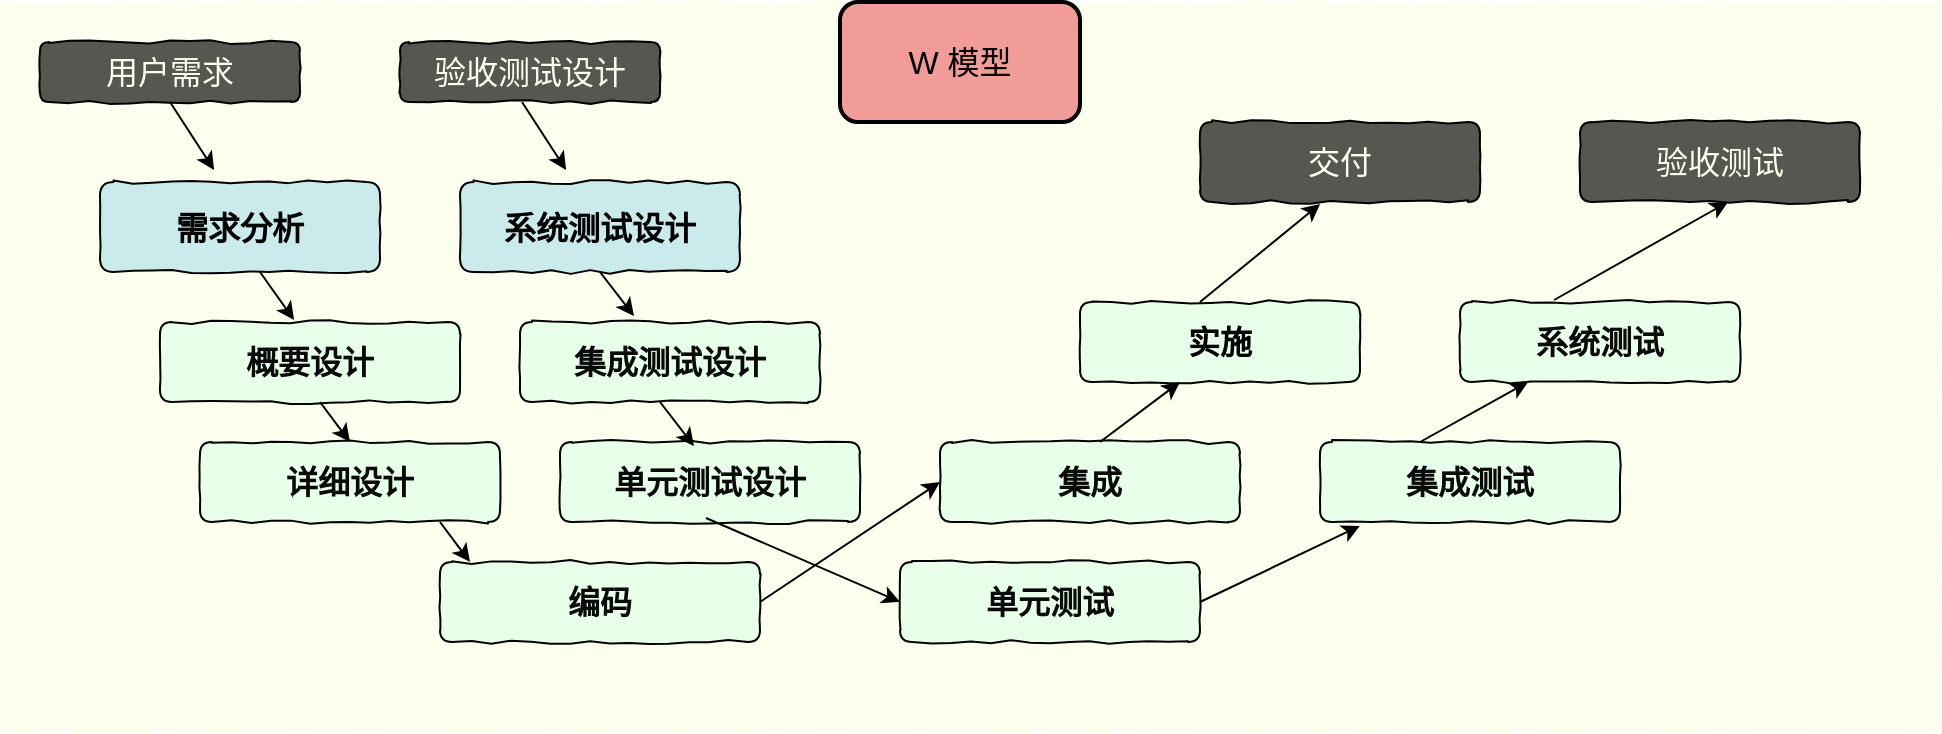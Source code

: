 <mxfile version="15.3.7" type="device"><diagram id="yN2hOOXRlghHJGtt7cZH" name="Page-1"><mxGraphModel dx="1422" dy="706" grid="1" gridSize="10" guides="1" tooltips="1" connect="1" arrows="1" fold="1" page="1" pageScale="1" pageWidth="827" pageHeight="1169" math="0" shadow="0"><root><mxCell id="0"/><mxCell id="1" parent="0"/><mxCell id="DgQMjEMN01pDvKfKhJUD-1" value="" style="rounded=0;whiteSpace=wrap;html=1;fillColor=#FCFFED;strokeColor=none;comic=1;" vertex="1" parent="1"><mxGeometry x="130" y="90" width="970" height="365" as="geometry"/></mxCell><mxCell id="DgQMjEMN01pDvKfKhJUD-2" value="&lt;font color=&quot;#fcffed&quot;&gt;&lt;span style=&quot;font-size: 16px&quot;&gt;用户需求&lt;/span&gt;&lt;/font&gt;" style="rounded=1;whiteSpace=wrap;html=1;fillColor=#565751;comic=1;" vertex="1" parent="1"><mxGeometry x="150" y="110" width="130" height="30" as="geometry"/></mxCell><mxCell id="DgQMjEMN01pDvKfKhJUD-3" value="&lt;font color=&quot;#0a0a0a&quot;&gt;&lt;span style=&quot;font-size: 16px&quot;&gt;&lt;b&gt;概要设计&lt;/b&gt;&lt;/span&gt;&lt;/font&gt;" style="rounded=1;whiteSpace=wrap;html=1;fillColor=#E8FFEA;comic=1;" vertex="1" parent="1"><mxGeometry x="210" y="250" width="150" height="40" as="geometry"/></mxCell><mxCell id="DgQMjEMN01pDvKfKhJUD-4" value="&lt;font style=&quot;font-size: 16px&quot;&gt;&lt;b&gt;需求分析&lt;/b&gt;&lt;/font&gt;" style="rounded=1;whiteSpace=wrap;html=1;fillColor=#CAEAEB;comic=1;" vertex="1" parent="1"><mxGeometry x="180" y="180" width="140" height="45" as="geometry"/></mxCell><mxCell id="DgQMjEMN01pDvKfKhJUD-5" value="&lt;font color=&quot;#0a0a0a&quot;&gt;&lt;span style=&quot;font-size: 16px&quot;&gt;&lt;b&gt;详细设计&lt;/b&gt;&lt;/span&gt;&lt;/font&gt;" style="rounded=1;whiteSpace=wrap;html=1;fillColor=#E8FFEA;comic=1;" vertex="1" parent="1"><mxGeometry x="230" y="310" width="150" height="40" as="geometry"/></mxCell><mxCell id="DgQMjEMN01pDvKfKhJUD-6" value="&lt;font color=&quot;#0a0a0a&quot;&gt;&lt;span style=&quot;font-size: 16px&quot;&gt;&lt;b&gt;编码&lt;/b&gt;&lt;/span&gt;&lt;/font&gt;" style="rounded=1;whiteSpace=wrap;html=1;fillColor=#E8FFEA;comic=1;" vertex="1" parent="1"><mxGeometry x="350" y="370" width="160" height="40" as="geometry"/></mxCell><mxCell id="DgQMjEMN01pDvKfKhJUD-7" value="&lt;font color=&quot;#0a0a0a&quot;&gt;&lt;span style=&quot;font-size: 16px&quot;&gt;&lt;b&gt;单元测试&lt;/b&gt;&lt;/span&gt;&lt;/font&gt;" style="rounded=1;whiteSpace=wrap;html=1;fillColor=#E8FFEA;comic=1;" vertex="1" parent="1"><mxGeometry x="580" y="370" width="150" height="40" as="geometry"/></mxCell><mxCell id="DgQMjEMN01pDvKfKhJUD-8" value="&lt;font color=&quot;#0a0a0a&quot;&gt;&lt;span style=&quot;font-size: 16px&quot;&gt;&lt;b&gt;集成测试&lt;/b&gt;&lt;/span&gt;&lt;/font&gt;" style="rounded=1;whiteSpace=wrap;html=1;fillColor=#E8FFEA;comic=1;" vertex="1" parent="1"><mxGeometry x="790" y="310" width="150" height="40" as="geometry"/></mxCell><mxCell id="DgQMjEMN01pDvKfKhJUD-9" value="&lt;font color=&quot;#0a0a0a&quot;&gt;&lt;span style=&quot;font-size: 16px&quot;&gt;&lt;b&gt;系统测试&lt;/b&gt;&lt;/span&gt;&lt;/font&gt;" style="rounded=1;whiteSpace=wrap;html=1;fillColor=#E8FFEA;comic=1;" vertex="1" parent="1"><mxGeometry x="860" y="240" width="140" height="40" as="geometry"/></mxCell><mxCell id="DgQMjEMN01pDvKfKhJUD-10" value="&lt;font color=&quot;#fcffed&quot;&gt;&lt;span style=&quot;font-size: 16px&quot;&gt;验收测试&lt;/span&gt;&lt;/font&gt;" style="rounded=1;whiteSpace=wrap;html=1;fillColor=#565751;comic=1;" vertex="1" parent="1"><mxGeometry x="920" y="150" width="140" height="40" as="geometry"/></mxCell><mxCell id="DgQMjEMN01pDvKfKhJUD-13" value="&lt;font style=&quot;font-size: 16px&quot;&gt;W 模型&lt;/font&gt;" style="rounded=1;whiteSpace=wrap;html=1;fillColor=#F19C99;strokeWidth=2;" vertex="1" parent="1"><mxGeometry x="550" y="90" width="120" height="60" as="geometry"/></mxCell><mxCell id="DgQMjEMN01pDvKfKhJUD-14" value="&lt;font color=&quot;#0a0a0a&quot;&gt;&lt;span style=&quot;font-size: 16px&quot;&gt;&lt;b&gt;集成&lt;/b&gt;&lt;/span&gt;&lt;/font&gt;" style="rounded=1;whiteSpace=wrap;html=1;fillColor=#E8FFEA;comic=1;" vertex="1" parent="1"><mxGeometry x="600" y="310" width="150" height="40" as="geometry"/></mxCell><mxCell id="DgQMjEMN01pDvKfKhJUD-15" value="&lt;font style=&quot;font-size: 16px&quot;&gt;&lt;b&gt;实施&lt;/b&gt;&lt;/font&gt;" style="rounded=1;whiteSpace=wrap;html=1;fillColor=#E8FFEA;comic=1;" vertex="1" parent="1"><mxGeometry x="670" y="240" width="140" height="40" as="geometry"/></mxCell><mxCell id="DgQMjEMN01pDvKfKhJUD-16" value="&lt;font color=&quot;#fcffed&quot;&gt;&lt;span style=&quot;font-size: 16px&quot;&gt;交付&lt;/span&gt;&lt;/font&gt;" style="rounded=1;whiteSpace=wrap;html=1;fillColor=#565751;comic=1;" vertex="1" parent="1"><mxGeometry x="730" y="150" width="140" height="40" as="geometry"/></mxCell><mxCell id="DgQMjEMN01pDvKfKhJUD-17" value="&lt;font color=&quot;#fcffed&quot;&gt;&lt;span style=&quot;font-size: 16px&quot;&gt;验收测试设计&lt;/span&gt;&lt;/font&gt;" style="rounded=1;whiteSpace=wrap;html=1;fillColor=#565751;comic=1;" vertex="1" parent="1"><mxGeometry x="330" y="110" width="130" height="30" as="geometry"/></mxCell><mxCell id="DgQMjEMN01pDvKfKhJUD-18" value="&lt;font color=&quot;#0a0a0a&quot;&gt;&lt;span style=&quot;font-size: 16px&quot;&gt;&lt;b&gt;集成测试设计&lt;/b&gt;&lt;/span&gt;&lt;/font&gt;" style="rounded=1;whiteSpace=wrap;html=1;fillColor=#E8FFEA;comic=1;" vertex="1" parent="1"><mxGeometry x="390" y="250" width="150" height="40" as="geometry"/></mxCell><mxCell id="DgQMjEMN01pDvKfKhJUD-19" value="&lt;font style=&quot;font-size: 16px&quot;&gt;&lt;b&gt;系统测试设计&lt;/b&gt;&lt;/font&gt;" style="rounded=1;whiteSpace=wrap;html=1;fillColor=#CAEAEB;comic=1;" vertex="1" parent="1"><mxGeometry x="360" y="180" width="140" height="45" as="geometry"/></mxCell><mxCell id="DgQMjEMN01pDvKfKhJUD-20" value="&lt;font color=&quot;#0a0a0a&quot;&gt;&lt;span style=&quot;font-size: 16px&quot;&gt;&lt;b&gt;单元测试设计&lt;/b&gt;&lt;/span&gt;&lt;/font&gt;" style="rounded=1;whiteSpace=wrap;html=1;fillColor=#E8FFEA;comic=1;" vertex="1" parent="1"><mxGeometry x="410" y="310" width="150" height="40" as="geometry"/></mxCell><mxCell id="DgQMjEMN01pDvKfKhJUD-21" value="" style="endArrow=classic;html=1;entryX=0.447;entryY=-0.025;entryDx=0;entryDy=0;entryPerimeter=0;" edge="1" parent="1" target="DgQMjEMN01pDvKfKhJUD-3"><mxGeometry width="50" height="50" relative="1" as="geometry"><mxPoint x="260" y="225" as="sourcePoint"/><mxPoint x="290" y="265" as="targetPoint"/></mxGeometry></mxCell><mxCell id="DgQMjEMN01pDvKfKhJUD-22" value="" style="endArrow=classic;html=1;entryX=0.447;entryY=-0.025;entryDx=0;entryDy=0;entryPerimeter=0;exitX=0.5;exitY=1;exitDx=0;exitDy=0;" edge="1" parent="1" source="DgQMjEMN01pDvKfKhJUD-2"><mxGeometry width="50" height="50" relative="1" as="geometry"><mxPoint x="220" y="150" as="sourcePoint"/><mxPoint x="237.05" y="174" as="targetPoint"/></mxGeometry></mxCell><mxCell id="DgQMjEMN01pDvKfKhJUD-24" value="" style="endArrow=classic;html=1;entryX=0.5;entryY=0;entryDx=0;entryDy=0;exitX=0.5;exitY=1;exitDx=0;exitDy=0;" edge="1" parent="1" target="DgQMjEMN01pDvKfKhJUD-5"><mxGeometry width="50" height="50" relative="1" as="geometry"><mxPoint x="290" y="290" as="sourcePoint"/><mxPoint x="312.05" y="324" as="targetPoint"/></mxGeometry></mxCell><mxCell id="DgQMjEMN01pDvKfKhJUD-25" value="" style="endArrow=classic;html=1;entryX=0.5;entryY=0;entryDx=0;entryDy=0;exitX=0.5;exitY=1;exitDx=0;exitDy=0;" edge="1" parent="1"><mxGeometry width="50" height="50" relative="1" as="geometry"><mxPoint x="350" y="350" as="sourcePoint"/><mxPoint x="365" y="370" as="targetPoint"/></mxGeometry></mxCell><mxCell id="DgQMjEMN01pDvKfKhJUD-26" value="" style="endArrow=classic;html=1;entryX=0.447;entryY=-0.025;entryDx=0;entryDy=0;entryPerimeter=0;exitX=0.5;exitY=1;exitDx=0;exitDy=0;" edge="1" parent="1"><mxGeometry width="50" height="50" relative="1" as="geometry"><mxPoint x="391" y="140" as="sourcePoint"/><mxPoint x="413.05" y="174" as="targetPoint"/></mxGeometry></mxCell><mxCell id="DgQMjEMN01pDvKfKhJUD-27" value="" style="endArrow=classic;html=1;entryX=0.38;entryY=-0.075;entryDx=0;entryDy=0;entryPerimeter=0;exitX=0.5;exitY=1;exitDx=0;exitDy=0;" edge="1" parent="1" target="DgQMjEMN01pDvKfKhJUD-18"><mxGeometry width="50" height="50" relative="1" as="geometry"><mxPoint x="430" y="225" as="sourcePoint"/><mxPoint x="452.05" y="259" as="targetPoint"/></mxGeometry></mxCell><mxCell id="DgQMjEMN01pDvKfKhJUD-28" value="" style="endArrow=classic;html=1;entryX=0.38;entryY=-0.075;entryDx=0;entryDy=0;entryPerimeter=0;exitX=0.5;exitY=1;exitDx=0;exitDy=0;" edge="1" parent="1"><mxGeometry width="50" height="50" relative="1" as="geometry"><mxPoint x="460" y="290" as="sourcePoint"/><mxPoint x="477" y="312" as="targetPoint"/></mxGeometry></mxCell><mxCell id="DgQMjEMN01pDvKfKhJUD-29" value="" style="endArrow=classic;html=1;entryX=0;entryY=0.5;entryDx=0;entryDy=0;exitX=0.5;exitY=1;exitDx=0;exitDy=0;" edge="1" parent="1" target="DgQMjEMN01pDvKfKhJUD-7"><mxGeometry width="50" height="50" relative="1" as="geometry"><mxPoint x="483" y="348" as="sourcePoint"/><mxPoint x="500" y="370" as="targetPoint"/></mxGeometry></mxCell><mxCell id="DgQMjEMN01pDvKfKhJUD-30" value="" style="endArrow=classic;html=1;entryX=0;entryY=0.5;entryDx=0;entryDy=0;exitX=0.5;exitY=1;exitDx=0;exitDy=0;" edge="1" parent="1" target="DgQMjEMN01pDvKfKhJUD-14"><mxGeometry width="50" height="50" relative="1" as="geometry"><mxPoint x="510" y="390" as="sourcePoint"/><mxPoint x="525" y="410" as="targetPoint"/></mxGeometry></mxCell><mxCell id="DgQMjEMN01pDvKfKhJUD-31" value="" style="endArrow=classic;html=1;entryX=0;entryY=0.5;entryDx=0;entryDy=0;" edge="1" parent="1"><mxGeometry width="50" height="50" relative="1" as="geometry"><mxPoint x="680" y="310" as="sourcePoint"/><mxPoint x="720" y="280" as="targetPoint"/></mxGeometry></mxCell><mxCell id="DgQMjEMN01pDvKfKhJUD-32" value="" style="endArrow=classic;html=1;entryX=0.133;entryY=1.05;entryDx=0;entryDy=0;exitX=0.5;exitY=1;exitDx=0;exitDy=0;entryPerimeter=0;" edge="1" parent="1" target="DgQMjEMN01pDvKfKhJUD-8"><mxGeometry width="50" height="50" relative="1" as="geometry"><mxPoint x="730" y="390" as="sourcePoint"/><mxPoint x="820" y="330" as="targetPoint"/></mxGeometry></mxCell><mxCell id="DgQMjEMN01pDvKfKhJUD-33" value="" style="endArrow=classic;html=1;exitX=0.5;exitY=1;exitDx=0;exitDy=0;" edge="1" parent="1" target="DgQMjEMN01pDvKfKhJUD-9"><mxGeometry width="50" height="50" relative="1" as="geometry"><mxPoint x="840.05" y="310" as="sourcePoint"/><mxPoint x="910" y="280" as="targetPoint"/></mxGeometry></mxCell><mxCell id="DgQMjEMN01pDvKfKhJUD-35" value="" style="endArrow=classic;html=1;entryX=0.429;entryY=1.025;entryDx=0;entryDy=0;entryPerimeter=0;" edge="1" parent="1" target="DgQMjEMN01pDvKfKhJUD-16"><mxGeometry width="50" height="50" relative="1" as="geometry"><mxPoint x="730" y="240" as="sourcePoint"/><mxPoint x="770" y="210" as="targetPoint"/></mxGeometry></mxCell><mxCell id="DgQMjEMN01pDvKfKhJUD-36" value="" style="endArrow=classic;html=1;exitX=0.336;exitY=-0.025;exitDx=0;exitDy=0;exitPerimeter=0;" edge="1" parent="1" source="DgQMjEMN01pDvKfKhJUD-9"><mxGeometry width="50" height="50" relative="1" as="geometry"><mxPoint x="940" y="220" as="sourcePoint"/><mxPoint x="993.97" y="190" as="targetPoint"/></mxGeometry></mxCell></root></mxGraphModel></diagram></mxfile>